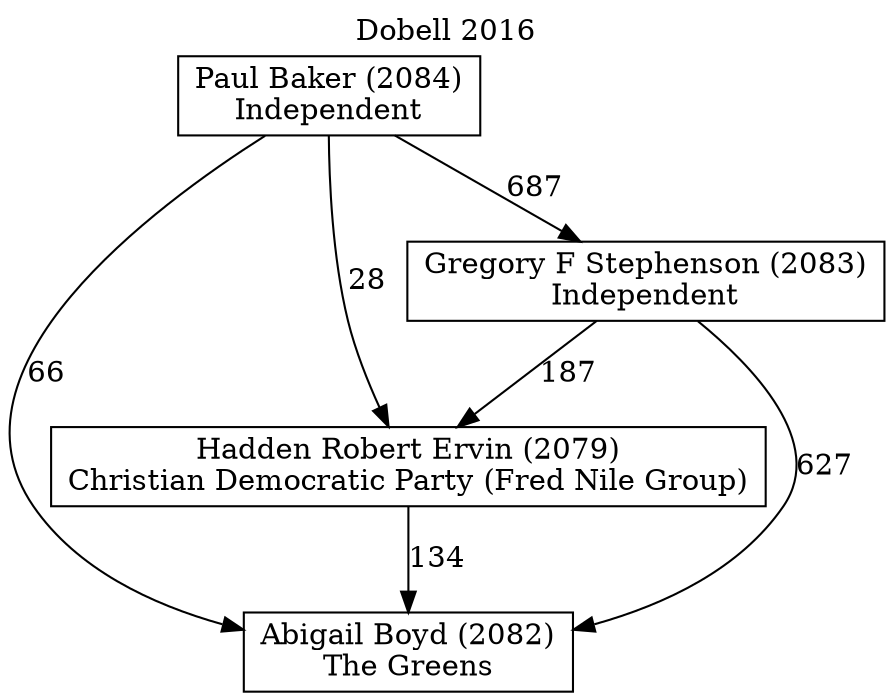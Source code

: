 // House preference flow
digraph "Abigail Boyd (2082)_Dobell_2016" {
	graph [label="Dobell 2016" labelloc=t mclimit=10]
	node [shape=box]
	"Paul Baker (2084)" [label="Paul Baker (2084)
Independent"]
	"Abigail Boyd (2082)" [label="Abigail Boyd (2082)
The Greens"]
	"Hadden Robert Ervin (2079)" [label="Hadden Robert Ervin (2079)
Christian Democratic Party (Fred Nile Group)"]
	"Gregory F Stephenson (2083)" [label="Gregory F Stephenson (2083)
Independent"]
	"Paul Baker (2084)" -> "Abigail Boyd (2082)" [label=66]
	"Gregory F Stephenson (2083)" -> "Abigail Boyd (2082)" [label=627]
	"Gregory F Stephenson (2083)" -> "Hadden Robert Ervin (2079)" [label=187]
	"Paul Baker (2084)" -> "Hadden Robert Ervin (2079)" [label=28]
	"Hadden Robert Ervin (2079)" -> "Abigail Boyd (2082)" [label=134]
	"Paul Baker (2084)" -> "Gregory F Stephenson (2083)" [label=687]
}
